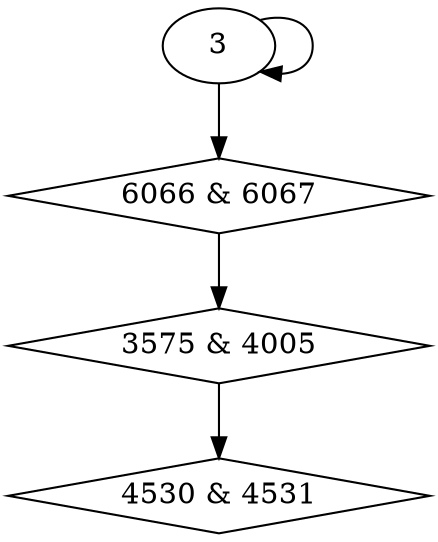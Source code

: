 digraph {
0 [label = "3575 & 4005", shape = diamond];
1 [label = "4530 & 4531", shape = diamond];
2 [label = "6066 & 6067", shape = diamond];
2 -> 0;
0 -> 1;
3 -> 2;
3 -> 3;
}
